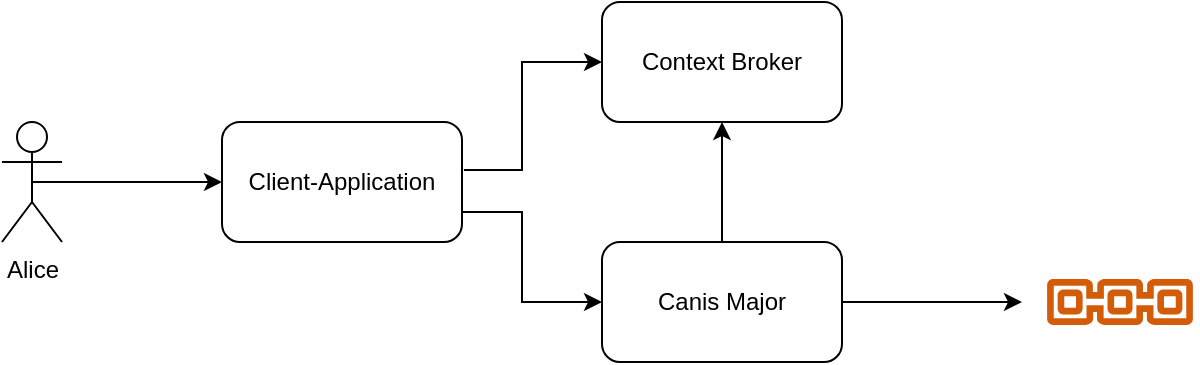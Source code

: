 <mxfile version="20.0.4" type="device"><diagram id="6d33PbxychJKcbkXfyGd" name="Page-1"><mxGraphModel dx="1662" dy="840" grid="1" gridSize="10" guides="1" tooltips="1" connect="1" arrows="1" fold="1" page="1" pageScale="1" pageWidth="850" pageHeight="1100" math="0" shadow="0"><root><mxCell id="0"/><mxCell id="1" parent="0"/><mxCell id="MaYWQe_ivpU9w6bvTmLm-1" value="Context Broker" style="rounded=1;whiteSpace=wrap;html=1;" vertex="1" parent="1"><mxGeometry x="440" y="240" width="120" height="60" as="geometry"/></mxCell><mxCell id="MaYWQe_ivpU9w6bvTmLm-11" style="edgeStyle=orthogonalEdgeStyle;rounded=0;orthogonalLoop=1;jettySize=auto;html=1;exitX=0.5;exitY=0.5;exitDx=0;exitDy=0;exitPerimeter=0;entryX=0;entryY=0.5;entryDx=0;entryDy=0;" edge="1" parent="1" source="MaYWQe_ivpU9w6bvTmLm-2" target="MaYWQe_ivpU9w6bvTmLm-10"><mxGeometry relative="1" as="geometry"><mxPoint x="170" y="330" as="targetPoint"/></mxGeometry></mxCell><mxCell id="MaYWQe_ivpU9w6bvTmLm-2" value="Alice" style="shape=umlActor;verticalLabelPosition=bottom;verticalAlign=top;html=1;outlineConnect=0;" vertex="1" parent="1"><mxGeometry x="140" y="300" width="30" height="60" as="geometry"/></mxCell><mxCell id="MaYWQe_ivpU9w6bvTmLm-3" value="Canis Major" style="rounded=1;whiteSpace=wrap;html=1;" vertex="1" parent="1"><mxGeometry x="440" y="360" width="120" height="60" as="geometry"/></mxCell><mxCell id="MaYWQe_ivpU9w6bvTmLm-6" value="" style="sketch=0;outlineConnect=0;fontColor=#232F3E;gradientColor=none;fillColor=#D45B07;strokeColor=none;dashed=0;verticalLabelPosition=bottom;verticalAlign=top;align=center;html=1;fontSize=12;fontStyle=0;aspect=fixed;shape=mxgraph.aws4.blockchain_resource;" vertex="1" parent="1"><mxGeometry x="660" y="378.5" width="78" height="23" as="geometry"/></mxCell><mxCell id="MaYWQe_ivpU9w6bvTmLm-8" value="" style="endArrow=classic;html=1;rounded=0;exitX=1;exitY=0.5;exitDx=0;exitDy=0;" edge="1" parent="1" source="MaYWQe_ivpU9w6bvTmLm-3"><mxGeometry width="50" height="50" relative="1" as="geometry"><mxPoint x="440" y="530" as="sourcePoint"/><mxPoint x="650" y="390" as="targetPoint"/></mxGeometry></mxCell><mxCell id="MaYWQe_ivpU9w6bvTmLm-9" value="" style="endArrow=classic;html=1;rounded=0;entryX=0.5;entryY=1;entryDx=0;entryDy=0;exitX=0.5;exitY=0;exitDx=0;exitDy=0;" edge="1" parent="1" source="MaYWQe_ivpU9w6bvTmLm-3" target="MaYWQe_ivpU9w6bvTmLm-1"><mxGeometry width="50" height="50" relative="1" as="geometry"><mxPoint x="380" y="500" as="sourcePoint"/><mxPoint x="430" y="450" as="targetPoint"/></mxGeometry></mxCell><mxCell id="MaYWQe_ivpU9w6bvTmLm-10" value="Client-Application" style="rounded=1;whiteSpace=wrap;html=1;" vertex="1" parent="1"><mxGeometry x="250" y="300" width="120" height="60" as="geometry"/></mxCell><mxCell id="MaYWQe_ivpU9w6bvTmLm-12" value="" style="endArrow=classic;html=1;rounded=0;exitX=1;exitY=0.75;exitDx=0;exitDy=0;entryX=0;entryY=0.5;entryDx=0;entryDy=0;" edge="1" parent="1" source="MaYWQe_ivpU9w6bvTmLm-10" target="MaYWQe_ivpU9w6bvTmLm-3"><mxGeometry width="50" height="50" relative="1" as="geometry"><mxPoint x="-270" y="370" as="sourcePoint"/><mxPoint x="-220" y="320" as="targetPoint"/><Array as="points"><mxPoint x="400" y="345"/><mxPoint x="400" y="390"/></Array></mxGeometry></mxCell><mxCell id="MaYWQe_ivpU9w6bvTmLm-13" value="" style="endArrow=classic;html=1;rounded=0;exitX=1.008;exitY=0.4;exitDx=0;exitDy=0;exitPerimeter=0;entryX=0;entryY=0.5;entryDx=0;entryDy=0;" edge="1" parent="1" source="MaYWQe_ivpU9w6bvTmLm-10" target="MaYWQe_ivpU9w6bvTmLm-1"><mxGeometry width="50" height="50" relative="1" as="geometry"><mxPoint x="330" y="220" as="sourcePoint"/><mxPoint x="380" y="170" as="targetPoint"/><Array as="points"><mxPoint x="400" y="324"/><mxPoint x="400" y="270"/></Array></mxGeometry></mxCell></root></mxGraphModel></diagram></mxfile>